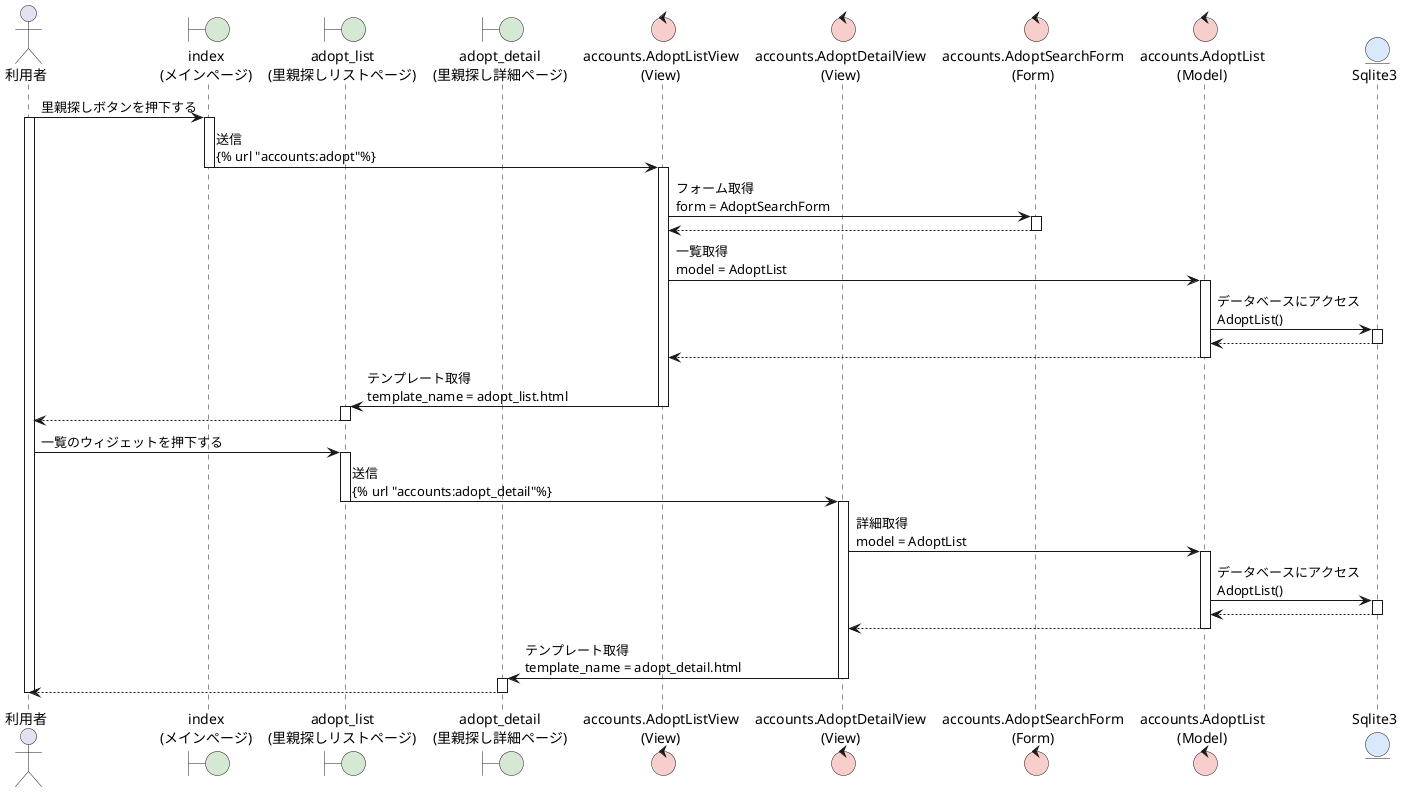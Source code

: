 @startuml Adopt

actor 利用者 as user
boundary "index\n(メインページ)" as main #d5e8d4
boundary "adopt_list\n(里親探しリストページ)" as al #d5e8d4
boundary "adopt_detail\n(里親探し詳細ページ)" as ad #d5e8d4

control "accounts.AdoptListView\n(View)" as alView #f8cecc
control "accounts.AdoptDetailView\n(View)" as adView #f8cecc
control "accounts.AdoptSearchForm\n(Form)" as Form #f8cecc
control "accounts.AdoptList\n(Model)" as Model #f8cecc

entity "Sqlite3" as db #dae8fc


user -> main :里親探しボタンを押下する
activate user
activate main 
main -> alView :送信\n{% url "accounts:adopt"%}
deactivate main
activate alView
alView -> Form :フォーム取得\nform = AdoptSearchForm
activate Form
Form --> alView
deactivate Form
alView -> Model :一覧取得\nmodel = AdoptList
activate Model
Model -> db :データベースにアクセス\nAdoptList()
activate db
db --> Model :
deactivate db
Model --> alView
deactivate Model
alView -> al :テンプレート取得\ntemplate_name = adopt_list.html
deactivate alView
activate al
al --> user 
deactivate al

user -> al :一覧のウィジェットを押下する
activate al 
al -> adView :送信\n{% url "accounts:adopt_detail"%}
deactivate al
activate adView
adView -> Model :詳細取得\nmodel = AdoptList
activate Model
Model -> db :データベースにアクセス\nAdoptList()
activate db
db --> Model :
deactivate db
Model --> adView
deactivate Model
adView -> ad :テンプレート取得\ntemplate_name = adopt_detail.html
deactivate adView
activate ad
ad --> user 
deactivate ad









deactivate user
@enduml
